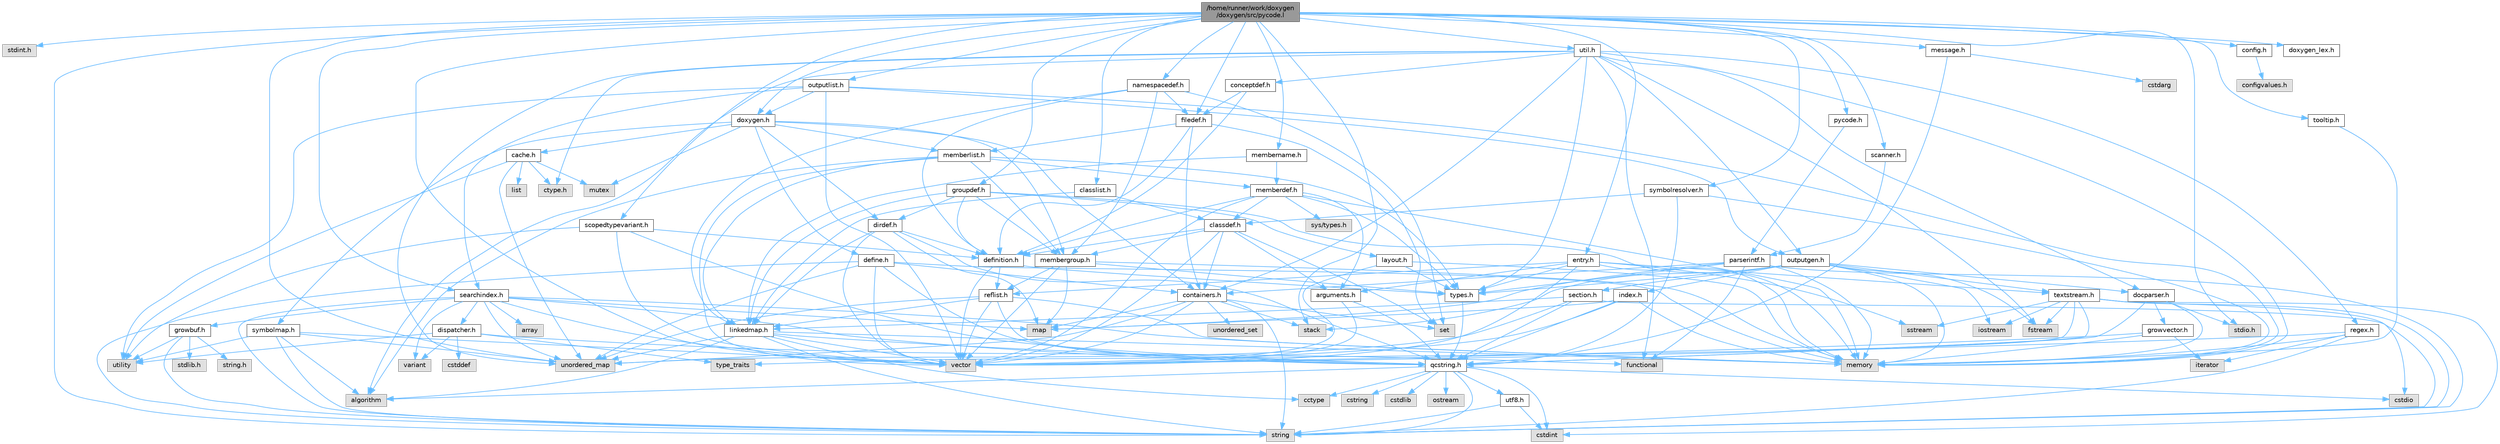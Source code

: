 digraph "/home/runner/work/doxygen/doxygen/src/pycode.l"
{
 // INTERACTIVE_SVG=YES
 // LATEX_PDF_SIZE
  bgcolor="transparent";
  edge [fontname=Helvetica,fontsize=10,labelfontname=Helvetica,labelfontsize=10];
  node [fontname=Helvetica,fontsize=10,shape=box,height=0.2,width=0.4];
  Node1 [label="/home/runner/work/doxygen\l/doxygen/src/pycode.l",height=0.2,width=0.4,color="gray40", fillcolor="grey60", style="filled", fontcolor="black",tooltip=" "];
  Node1 -> Node2 [color="steelblue1",style="solid"];
  Node2 [label="stdint.h",height=0.2,width=0.4,color="grey60", fillcolor="#E0E0E0", style="filled",tooltip=" "];
  Node1 -> Node3 [color="steelblue1",style="solid"];
  Node3 [label="vector",height=0.2,width=0.4,color="grey60", fillcolor="#E0E0E0", style="filled",tooltip=" "];
  Node1 -> Node4 [color="steelblue1",style="solid"];
  Node4 [label="unordered_map",height=0.2,width=0.4,color="grey60", fillcolor="#E0E0E0", style="filled",tooltip=" "];
  Node1 -> Node5 [color="steelblue1",style="solid"];
  Node5 [label="string",height=0.2,width=0.4,color="grey60", fillcolor="#E0E0E0", style="filled",tooltip=" "];
  Node1 -> Node6 [color="steelblue1",style="solid"];
  Node6 [label="stack",height=0.2,width=0.4,color="grey60", fillcolor="#E0E0E0", style="filled",tooltip=" "];
  Node1 -> Node7 [color="steelblue1",style="solid"];
  Node7 [label="stdio.h",height=0.2,width=0.4,color="grey60", fillcolor="#E0E0E0", style="filled",tooltip=" "];
  Node1 -> Node8 [color="steelblue1",style="solid"];
  Node8 [label="pycode.h",height=0.2,width=0.4,color="grey40", fillcolor="white", style="filled",URL="$d8/da2/pycode_8h.html",tooltip=" "];
  Node8 -> Node9 [color="steelblue1",style="solid"];
  Node9 [label="parserintf.h",height=0.2,width=0.4,color="grey40", fillcolor="white", style="filled",URL="$da/d55/parserintf_8h.html",tooltip=" "];
  Node9 -> Node10 [color="steelblue1",style="solid"];
  Node10 [label="functional",height=0.2,width=0.4,color="grey60", fillcolor="#E0E0E0", style="filled",tooltip=" "];
  Node9 -> Node11 [color="steelblue1",style="solid"];
  Node11 [label="memory",height=0.2,width=0.4,color="grey60", fillcolor="#E0E0E0", style="filled",tooltip=" "];
  Node9 -> Node12 [color="steelblue1",style="solid"];
  Node12 [label="map",height=0.2,width=0.4,color="grey60", fillcolor="#E0E0E0", style="filled",tooltip=" "];
  Node9 -> Node5 [color="steelblue1",style="solid"];
  Node9 -> Node13 [color="steelblue1",style="solid"];
  Node13 [label="types.h",height=0.2,width=0.4,color="grey40", fillcolor="white", style="filled",URL="$d9/d49/types_8h.html",tooltip="This file contains a number of basic enums and types."];
  Node13 -> Node14 [color="steelblue1",style="solid"];
  Node14 [label="qcstring.h",height=0.2,width=0.4,color="grey40", fillcolor="white", style="filled",URL="$d7/d5c/qcstring_8h.html",tooltip=" "];
  Node14 -> Node5 [color="steelblue1",style="solid"];
  Node14 -> Node15 [color="steelblue1",style="solid"];
  Node15 [label="algorithm",height=0.2,width=0.4,color="grey60", fillcolor="#E0E0E0", style="filled",tooltip=" "];
  Node14 -> Node16 [color="steelblue1",style="solid"];
  Node16 [label="cctype",height=0.2,width=0.4,color="grey60", fillcolor="#E0E0E0", style="filled",tooltip=" "];
  Node14 -> Node17 [color="steelblue1",style="solid"];
  Node17 [label="cstring",height=0.2,width=0.4,color="grey60", fillcolor="#E0E0E0", style="filled",tooltip=" "];
  Node14 -> Node18 [color="steelblue1",style="solid"];
  Node18 [label="cstdio",height=0.2,width=0.4,color="grey60", fillcolor="#E0E0E0", style="filled",tooltip=" "];
  Node14 -> Node19 [color="steelblue1",style="solid"];
  Node19 [label="cstdlib",height=0.2,width=0.4,color="grey60", fillcolor="#E0E0E0", style="filled",tooltip=" "];
  Node14 -> Node20 [color="steelblue1",style="solid"];
  Node20 [label="cstdint",height=0.2,width=0.4,color="grey60", fillcolor="#E0E0E0", style="filled",tooltip=" "];
  Node14 -> Node21 [color="steelblue1",style="solid"];
  Node21 [label="ostream",height=0.2,width=0.4,color="grey60", fillcolor="#E0E0E0", style="filled",tooltip=" "];
  Node14 -> Node22 [color="steelblue1",style="solid"];
  Node22 [label="utf8.h",height=0.2,width=0.4,color="grey40", fillcolor="white", style="filled",URL="$db/d7c/utf8_8h.html",tooltip="Various UTF8 related helper functions."];
  Node22 -> Node20 [color="steelblue1",style="solid"];
  Node22 -> Node5 [color="steelblue1",style="solid"];
  Node9 -> Node23 [color="steelblue1",style="solid"];
  Node23 [label="containers.h",height=0.2,width=0.4,color="grey40", fillcolor="white", style="filled",URL="$d5/d75/containers_8h.html",tooltip=" "];
  Node23 -> Node3 [color="steelblue1",style="solid"];
  Node23 -> Node5 [color="steelblue1",style="solid"];
  Node23 -> Node24 [color="steelblue1",style="solid"];
  Node24 [label="set",height=0.2,width=0.4,color="grey60", fillcolor="#E0E0E0", style="filled",tooltip=" "];
  Node23 -> Node12 [color="steelblue1",style="solid"];
  Node23 -> Node25 [color="steelblue1",style="solid"];
  Node25 [label="unordered_set",height=0.2,width=0.4,color="grey60", fillcolor="#E0E0E0", style="filled",tooltip=" "];
  Node23 -> Node4 [color="steelblue1",style="solid"];
  Node23 -> Node6 [color="steelblue1",style="solid"];
  Node1 -> Node26 [color="steelblue1",style="solid"];
  Node26 [label="message.h",height=0.2,width=0.4,color="grey40", fillcolor="white", style="filled",URL="$d2/d0d/message_8h.html",tooltip=" "];
  Node26 -> Node27 [color="steelblue1",style="solid"];
  Node27 [label="cstdarg",height=0.2,width=0.4,color="grey60", fillcolor="#E0E0E0", style="filled",tooltip=" "];
  Node26 -> Node14 [color="steelblue1",style="solid"];
  Node1 -> Node28 [color="steelblue1",style="solid"];
  Node28 [label="scanner.h",height=0.2,width=0.4,color="grey40", fillcolor="white", style="filled",URL="$db/d62/scanner_8h.html",tooltip=" "];
  Node28 -> Node9 [color="steelblue1",style="solid"];
  Node1 -> Node29 [color="steelblue1",style="solid"];
  Node29 [label="entry.h",height=0.2,width=0.4,color="grey40", fillcolor="white", style="filled",URL="$d1/dc6/entry_8h.html",tooltip=" "];
  Node29 -> Node3 [color="steelblue1",style="solid"];
  Node29 -> Node11 [color="steelblue1",style="solid"];
  Node29 -> Node30 [color="steelblue1",style="solid"];
  Node30 [label="sstream",height=0.2,width=0.4,color="grey60", fillcolor="#E0E0E0", style="filled",tooltip=" "];
  Node29 -> Node13 [color="steelblue1",style="solid"];
  Node29 -> Node31 [color="steelblue1",style="solid"];
  Node31 [label="arguments.h",height=0.2,width=0.4,color="grey40", fillcolor="white", style="filled",URL="$df/d9b/arguments_8h.html",tooltip=" "];
  Node31 -> Node3 [color="steelblue1",style="solid"];
  Node31 -> Node14 [color="steelblue1",style="solid"];
  Node29 -> Node32 [color="steelblue1",style="solid"];
  Node32 [label="reflist.h",height=0.2,width=0.4,color="grey40", fillcolor="white", style="filled",URL="$d1/d02/reflist_8h.html",tooltip=" "];
  Node32 -> Node3 [color="steelblue1",style="solid"];
  Node32 -> Node4 [color="steelblue1",style="solid"];
  Node32 -> Node11 [color="steelblue1",style="solid"];
  Node32 -> Node14 [color="steelblue1",style="solid"];
  Node32 -> Node33 [color="steelblue1",style="solid"];
  Node33 [label="linkedmap.h",height=0.2,width=0.4,color="grey40", fillcolor="white", style="filled",URL="$da/de1/linkedmap_8h.html",tooltip=" "];
  Node33 -> Node4 [color="steelblue1",style="solid"];
  Node33 -> Node3 [color="steelblue1",style="solid"];
  Node33 -> Node11 [color="steelblue1",style="solid"];
  Node33 -> Node5 [color="steelblue1",style="solid"];
  Node33 -> Node15 [color="steelblue1",style="solid"];
  Node33 -> Node16 [color="steelblue1",style="solid"];
  Node33 -> Node14 [color="steelblue1",style="solid"];
  Node29 -> Node34 [color="steelblue1",style="solid"];
  Node34 [label="textstream.h",height=0.2,width=0.4,color="grey40", fillcolor="white", style="filled",URL="$d4/d7d/textstream_8h.html",tooltip=" "];
  Node34 -> Node5 [color="steelblue1",style="solid"];
  Node34 -> Node35 [color="steelblue1",style="solid"];
  Node35 [label="iostream",height=0.2,width=0.4,color="grey60", fillcolor="#E0E0E0", style="filled",tooltip=" "];
  Node34 -> Node30 [color="steelblue1",style="solid"];
  Node34 -> Node20 [color="steelblue1",style="solid"];
  Node34 -> Node18 [color="steelblue1",style="solid"];
  Node34 -> Node36 [color="steelblue1",style="solid"];
  Node36 [label="fstream",height=0.2,width=0.4,color="grey60", fillcolor="#E0E0E0", style="filled",tooltip=" "];
  Node34 -> Node37 [color="steelblue1",style="solid"];
  Node37 [label="type_traits",height=0.2,width=0.4,color="grey60", fillcolor="#E0E0E0", style="filled",tooltip=" "];
  Node34 -> Node14 [color="steelblue1",style="solid"];
  Node1 -> Node38 [color="steelblue1",style="solid"];
  Node38 [label="doxygen.h",height=0.2,width=0.4,color="grey40", fillcolor="white", style="filled",URL="$d1/da1/doxygen_8h.html",tooltip=" "];
  Node38 -> Node39 [color="steelblue1",style="solid"];
  Node39 [label="mutex",height=0.2,width=0.4,color="grey60", fillcolor="#E0E0E0", style="filled",tooltip=" "];
  Node38 -> Node23 [color="steelblue1",style="solid"];
  Node38 -> Node40 [color="steelblue1",style="solid"];
  Node40 [label="membergroup.h",height=0.2,width=0.4,color="grey40", fillcolor="white", style="filled",URL="$d9/d11/membergroup_8h.html",tooltip=" "];
  Node40 -> Node3 [color="steelblue1",style="solid"];
  Node40 -> Node12 [color="steelblue1",style="solid"];
  Node40 -> Node11 [color="steelblue1",style="solid"];
  Node40 -> Node13 [color="steelblue1",style="solid"];
  Node40 -> Node32 [color="steelblue1",style="solid"];
  Node38 -> Node41 [color="steelblue1",style="solid"];
  Node41 [label="dirdef.h",height=0.2,width=0.4,color="grey40", fillcolor="white", style="filled",URL="$d6/d15/dirdef_8h.html",tooltip=" "];
  Node41 -> Node3 [color="steelblue1",style="solid"];
  Node41 -> Node12 [color="steelblue1",style="solid"];
  Node41 -> Node14 [color="steelblue1",style="solid"];
  Node41 -> Node33 [color="steelblue1",style="solid"];
  Node41 -> Node42 [color="steelblue1",style="solid"];
  Node42 [label="definition.h",height=0.2,width=0.4,color="grey40", fillcolor="white", style="filled",URL="$df/da1/definition_8h.html",tooltip=" "];
  Node42 -> Node3 [color="steelblue1",style="solid"];
  Node42 -> Node13 [color="steelblue1",style="solid"];
  Node42 -> Node32 [color="steelblue1",style="solid"];
  Node38 -> Node43 [color="steelblue1",style="solid"];
  Node43 [label="memberlist.h",height=0.2,width=0.4,color="grey40", fillcolor="white", style="filled",URL="$dd/d78/memberlist_8h.html",tooltip=" "];
  Node43 -> Node3 [color="steelblue1",style="solid"];
  Node43 -> Node15 [color="steelblue1",style="solid"];
  Node43 -> Node44 [color="steelblue1",style="solid"];
  Node44 [label="memberdef.h",height=0.2,width=0.4,color="grey40", fillcolor="white", style="filled",URL="$d4/d46/memberdef_8h.html",tooltip=" "];
  Node44 -> Node3 [color="steelblue1",style="solid"];
  Node44 -> Node11 [color="steelblue1",style="solid"];
  Node44 -> Node45 [color="steelblue1",style="solid"];
  Node45 [label="sys/types.h",height=0.2,width=0.4,color="grey60", fillcolor="#E0E0E0", style="filled",tooltip=" "];
  Node44 -> Node13 [color="steelblue1",style="solid"];
  Node44 -> Node42 [color="steelblue1",style="solid"];
  Node44 -> Node31 [color="steelblue1",style="solid"];
  Node44 -> Node46 [color="steelblue1",style="solid"];
  Node46 [label="classdef.h",height=0.2,width=0.4,color="grey40", fillcolor="white", style="filled",URL="$d1/da6/classdef_8h.html",tooltip=" "];
  Node46 -> Node3 [color="steelblue1",style="solid"];
  Node46 -> Node24 [color="steelblue1",style="solid"];
  Node46 -> Node23 [color="steelblue1",style="solid"];
  Node46 -> Node42 [color="steelblue1",style="solid"];
  Node46 -> Node31 [color="steelblue1",style="solid"];
  Node46 -> Node40 [color="steelblue1",style="solid"];
  Node43 -> Node33 [color="steelblue1",style="solid"];
  Node43 -> Node13 [color="steelblue1",style="solid"];
  Node43 -> Node40 [color="steelblue1",style="solid"];
  Node38 -> Node47 [color="steelblue1",style="solid"];
  Node47 [label="define.h",height=0.2,width=0.4,color="grey40", fillcolor="white", style="filled",URL="$df/d67/define_8h.html",tooltip=" "];
  Node47 -> Node3 [color="steelblue1",style="solid"];
  Node47 -> Node11 [color="steelblue1",style="solid"];
  Node47 -> Node5 [color="steelblue1",style="solid"];
  Node47 -> Node4 [color="steelblue1",style="solid"];
  Node47 -> Node14 [color="steelblue1",style="solid"];
  Node47 -> Node23 [color="steelblue1",style="solid"];
  Node38 -> Node48 [color="steelblue1",style="solid"];
  Node48 [label="cache.h",height=0.2,width=0.4,color="grey40", fillcolor="white", style="filled",URL="$d3/d26/cache_8h.html",tooltip=" "];
  Node48 -> Node49 [color="steelblue1",style="solid"];
  Node49 [label="list",height=0.2,width=0.4,color="grey60", fillcolor="#E0E0E0", style="filled",tooltip=" "];
  Node48 -> Node4 [color="steelblue1",style="solid"];
  Node48 -> Node39 [color="steelblue1",style="solid"];
  Node48 -> Node50 [color="steelblue1",style="solid"];
  Node50 [label="utility",height=0.2,width=0.4,color="grey60", fillcolor="#E0E0E0", style="filled",tooltip=" "];
  Node48 -> Node51 [color="steelblue1",style="solid"];
  Node51 [label="ctype.h",height=0.2,width=0.4,color="grey60", fillcolor="#E0E0E0", style="filled",tooltip=" "];
  Node38 -> Node52 [color="steelblue1",style="solid"];
  Node52 [label="symbolmap.h",height=0.2,width=0.4,color="grey40", fillcolor="white", style="filled",URL="$d7/ddd/symbolmap_8h.html",tooltip=" "];
  Node52 -> Node15 [color="steelblue1",style="solid"];
  Node52 -> Node4 [color="steelblue1",style="solid"];
  Node52 -> Node3 [color="steelblue1",style="solid"];
  Node52 -> Node5 [color="steelblue1",style="solid"];
  Node52 -> Node50 [color="steelblue1",style="solid"];
  Node1 -> Node53 [color="steelblue1",style="solid"];
  Node53 [label="outputlist.h",height=0.2,width=0.4,color="grey40", fillcolor="white", style="filled",URL="$d2/db9/outputlist_8h.html",tooltip=" "];
  Node53 -> Node50 [color="steelblue1",style="solid"];
  Node53 -> Node3 [color="steelblue1",style="solid"];
  Node53 -> Node11 [color="steelblue1",style="solid"];
  Node53 -> Node54 [color="steelblue1",style="solid"];
  Node54 [label="outputgen.h",height=0.2,width=0.4,color="grey40", fillcolor="white", style="filled",URL="$df/d06/outputgen_8h.html",tooltip=" "];
  Node54 -> Node11 [color="steelblue1",style="solid"];
  Node54 -> Node6 [color="steelblue1",style="solid"];
  Node54 -> Node35 [color="steelblue1",style="solid"];
  Node54 -> Node36 [color="steelblue1",style="solid"];
  Node54 -> Node13 [color="steelblue1",style="solid"];
  Node54 -> Node55 [color="steelblue1",style="solid"];
  Node55 [label="index.h",height=0.2,width=0.4,color="grey40", fillcolor="white", style="filled",URL="$d1/db5/index_8h.html",tooltip=" "];
  Node55 -> Node11 [color="steelblue1",style="solid"];
  Node55 -> Node3 [color="steelblue1",style="solid"];
  Node55 -> Node12 [color="steelblue1",style="solid"];
  Node55 -> Node14 [color="steelblue1",style="solid"];
  Node54 -> Node56 [color="steelblue1",style="solid"];
  Node56 [label="section.h",height=0.2,width=0.4,color="grey40", fillcolor="white", style="filled",URL="$d1/d2a/section_8h.html",tooltip=" "];
  Node56 -> Node5 [color="steelblue1",style="solid"];
  Node56 -> Node4 [color="steelblue1",style="solid"];
  Node56 -> Node14 [color="steelblue1",style="solid"];
  Node56 -> Node33 [color="steelblue1",style="solid"];
  Node54 -> Node34 [color="steelblue1",style="solid"];
  Node54 -> Node57 [color="steelblue1",style="solid"];
  Node57 [label="docparser.h",height=0.2,width=0.4,color="grey40", fillcolor="white", style="filled",URL="$de/d9c/docparser_8h.html",tooltip=" "];
  Node57 -> Node7 [color="steelblue1",style="solid"];
  Node57 -> Node11 [color="steelblue1",style="solid"];
  Node57 -> Node14 [color="steelblue1",style="solid"];
  Node57 -> Node58 [color="steelblue1",style="solid"];
  Node58 [label="growvector.h",height=0.2,width=0.4,color="grey40", fillcolor="white", style="filled",URL="$d7/d50/growvector_8h.html",tooltip=" "];
  Node58 -> Node3 [color="steelblue1",style="solid"];
  Node58 -> Node11 [color="steelblue1",style="solid"];
  Node58 -> Node59 [color="steelblue1",style="solid"];
  Node59 [label="iterator",height=0.2,width=0.4,color="grey60", fillcolor="#E0E0E0", style="filled",tooltip=" "];
  Node53 -> Node60 [color="steelblue1",style="solid"];
  Node60 [label="searchindex.h",height=0.2,width=0.4,color="grey40", fillcolor="white", style="filled",URL="$de/d07/searchindex_8h.html",tooltip="Web server based search engine."];
  Node60 -> Node11 [color="steelblue1",style="solid"];
  Node60 -> Node3 [color="steelblue1",style="solid"];
  Node60 -> Node12 [color="steelblue1",style="solid"];
  Node60 -> Node4 [color="steelblue1",style="solid"];
  Node60 -> Node5 [color="steelblue1",style="solid"];
  Node60 -> Node61 [color="steelblue1",style="solid"];
  Node61 [label="array",height=0.2,width=0.4,color="grey60", fillcolor="#E0E0E0", style="filled",tooltip=" "];
  Node60 -> Node62 [color="steelblue1",style="solid"];
  Node62 [label="variant",height=0.2,width=0.4,color="grey60", fillcolor="#E0E0E0", style="filled",tooltip=" "];
  Node60 -> Node14 [color="steelblue1",style="solid"];
  Node60 -> Node63 [color="steelblue1",style="solid"];
  Node63 [label="growbuf.h",height=0.2,width=0.4,color="grey40", fillcolor="white", style="filled",URL="$dd/d72/growbuf_8h.html",tooltip=" "];
  Node63 -> Node50 [color="steelblue1",style="solid"];
  Node63 -> Node64 [color="steelblue1",style="solid"];
  Node64 [label="stdlib.h",height=0.2,width=0.4,color="grey60", fillcolor="#E0E0E0", style="filled",tooltip=" "];
  Node63 -> Node65 [color="steelblue1",style="solid"];
  Node65 [label="string.h",height=0.2,width=0.4,color="grey60", fillcolor="#E0E0E0", style="filled",tooltip=" "];
  Node63 -> Node5 [color="steelblue1",style="solid"];
  Node60 -> Node66 [color="steelblue1",style="solid"];
  Node66 [label="dispatcher.h",height=0.2,width=0.4,color="grey40", fillcolor="white", style="filled",URL="$da/d73/dispatcher_8h.html",tooltip=" "];
  Node66 -> Node67 [color="steelblue1",style="solid"];
  Node67 [label="cstddef",height=0.2,width=0.4,color="grey60", fillcolor="#E0E0E0", style="filled",tooltip=" "];
  Node66 -> Node50 [color="steelblue1",style="solid"];
  Node66 -> Node10 [color="steelblue1",style="solid"];
  Node66 -> Node62 [color="steelblue1",style="solid"];
  Node66 -> Node37 [color="steelblue1",style="solid"];
  Node53 -> Node38 [color="steelblue1",style="solid"];
  Node1 -> Node68 [color="steelblue1",style="solid"];
  Node68 [label="util.h",height=0.2,width=0.4,color="grey40", fillcolor="white", style="filled",URL="$d8/d3c/util_8h.html",tooltip="A bunch of utility functions."];
  Node68 -> Node11 [color="steelblue1",style="solid"];
  Node68 -> Node4 [color="steelblue1",style="solid"];
  Node68 -> Node15 [color="steelblue1",style="solid"];
  Node68 -> Node10 [color="steelblue1",style="solid"];
  Node68 -> Node36 [color="steelblue1",style="solid"];
  Node68 -> Node51 [color="steelblue1",style="solid"];
  Node68 -> Node13 [color="steelblue1",style="solid"];
  Node68 -> Node57 [color="steelblue1",style="solid"];
  Node68 -> Node23 [color="steelblue1",style="solid"];
  Node68 -> Node54 [color="steelblue1",style="solid"];
  Node68 -> Node69 [color="steelblue1",style="solid"];
  Node69 [label="regex.h",height=0.2,width=0.4,color="grey40", fillcolor="white", style="filled",URL="$d1/d21/regex_8h.html",tooltip=" "];
  Node69 -> Node11 [color="steelblue1",style="solid"];
  Node69 -> Node5 [color="steelblue1",style="solid"];
  Node69 -> Node3 [color="steelblue1",style="solid"];
  Node69 -> Node59 [color="steelblue1",style="solid"];
  Node68 -> Node70 [color="steelblue1",style="solid"];
  Node70 [label="conceptdef.h",height=0.2,width=0.4,color="grey40", fillcolor="white", style="filled",URL="$da/df1/conceptdef_8h.html",tooltip=" "];
  Node70 -> Node42 [color="steelblue1",style="solid"];
  Node70 -> Node71 [color="steelblue1",style="solid"];
  Node71 [label="filedef.h",height=0.2,width=0.4,color="grey40", fillcolor="white", style="filled",URL="$d4/d3a/filedef_8h.html",tooltip=" "];
  Node71 -> Node24 [color="steelblue1",style="solid"];
  Node71 -> Node42 [color="steelblue1",style="solid"];
  Node71 -> Node43 [color="steelblue1",style="solid"];
  Node71 -> Node23 [color="steelblue1",style="solid"];
  Node1 -> Node72 [color="steelblue1",style="solid"];
  Node72 [label="membername.h",height=0.2,width=0.4,color="grey40", fillcolor="white", style="filled",URL="$d7/dfc/membername_8h.html",tooltip=" "];
  Node72 -> Node44 [color="steelblue1",style="solid"];
  Node72 -> Node33 [color="steelblue1",style="solid"];
  Node1 -> Node60 [color="steelblue1",style="solid"];
  Node1 -> Node73 [color="steelblue1",style="solid"];
  Node73 [label="config.h",height=0.2,width=0.4,color="grey40", fillcolor="white", style="filled",URL="$db/d16/config_8h.html",tooltip=" "];
  Node73 -> Node74 [color="steelblue1",style="solid"];
  Node74 [label="configvalues.h",height=0.2,width=0.4,color="grey60", fillcolor="#E0E0E0", style="filled",tooltip=" "];
  Node1 -> Node75 [color="steelblue1",style="solid"];
  Node75 [label="groupdef.h",height=0.2,width=0.4,color="grey40", fillcolor="white", style="filled",URL="$d1/de6/groupdef_8h.html",tooltip=" "];
  Node75 -> Node11 [color="steelblue1",style="solid"];
  Node75 -> Node42 [color="steelblue1",style="solid"];
  Node75 -> Node41 [color="steelblue1",style="solid"];
  Node75 -> Node76 [color="steelblue1",style="solid"];
  Node76 [label="layout.h",height=0.2,width=0.4,color="grey40", fillcolor="white", style="filled",URL="$db/d51/layout_8h.html",tooltip=" "];
  Node76 -> Node11 [color="steelblue1",style="solid"];
  Node76 -> Node3 [color="steelblue1",style="solid"];
  Node76 -> Node13 [color="steelblue1",style="solid"];
  Node75 -> Node40 [color="steelblue1",style="solid"];
  Node75 -> Node33 [color="steelblue1",style="solid"];
  Node1 -> Node77 [color="steelblue1",style="solid"];
  Node77 [label="classlist.h",height=0.2,width=0.4,color="grey40", fillcolor="white", style="filled",URL="$d2/df8/classlist_8h.html",tooltip=" "];
  Node77 -> Node33 [color="steelblue1",style="solid"];
  Node77 -> Node46 [color="steelblue1",style="solid"];
  Node1 -> Node71 [color="steelblue1",style="solid"];
  Node1 -> Node78 [color="steelblue1",style="solid"];
  Node78 [label="namespacedef.h",height=0.2,width=0.4,color="grey40", fillcolor="white", style="filled",URL="$d7/d97/namespacedef_8h.html",tooltip=" "];
  Node78 -> Node24 [color="steelblue1",style="solid"];
  Node78 -> Node42 [color="steelblue1",style="solid"];
  Node78 -> Node71 [color="steelblue1",style="solid"];
  Node78 -> Node33 [color="steelblue1",style="solid"];
  Node78 -> Node40 [color="steelblue1",style="solid"];
  Node1 -> Node79 [color="steelblue1",style="solid"];
  Node79 [label="tooltip.h",height=0.2,width=0.4,color="grey40", fillcolor="white", style="filled",URL="$db/d83/tooltip_8h.html",tooltip=" "];
  Node79 -> Node11 [color="steelblue1",style="solid"];
  Node1 -> Node80 [color="steelblue1",style="solid"];
  Node80 [label="scopedtypevariant.h",height=0.2,width=0.4,color="grey40", fillcolor="white", style="filled",URL="$d7/d7a/scopedtypevariant_8h.html",tooltip=" "];
  Node80 -> Node50 [color="steelblue1",style="solid"];
  Node80 -> Node3 [color="steelblue1",style="solid"];
  Node80 -> Node14 [color="steelblue1",style="solid"];
  Node80 -> Node42 [color="steelblue1",style="solid"];
  Node1 -> Node81 [color="steelblue1",style="solid"];
  Node81 [label="symbolresolver.h",height=0.2,width=0.4,color="grey40", fillcolor="white", style="filled",URL="$d9/db2/symbolresolver_8h.html",tooltip=" "];
  Node81 -> Node11 [color="steelblue1",style="solid"];
  Node81 -> Node14 [color="steelblue1",style="solid"];
  Node81 -> Node46 [color="steelblue1",style="solid"];
  Node1 -> Node82 [color="steelblue1",style="solid"];
  Node82 [label="doxygen_lex.h",height=0.2,width=0.4,color="grey40", fillcolor="white", style="filled",URL="$d6/da5/doxygen__lex_8h.html",tooltip=" "];
}
